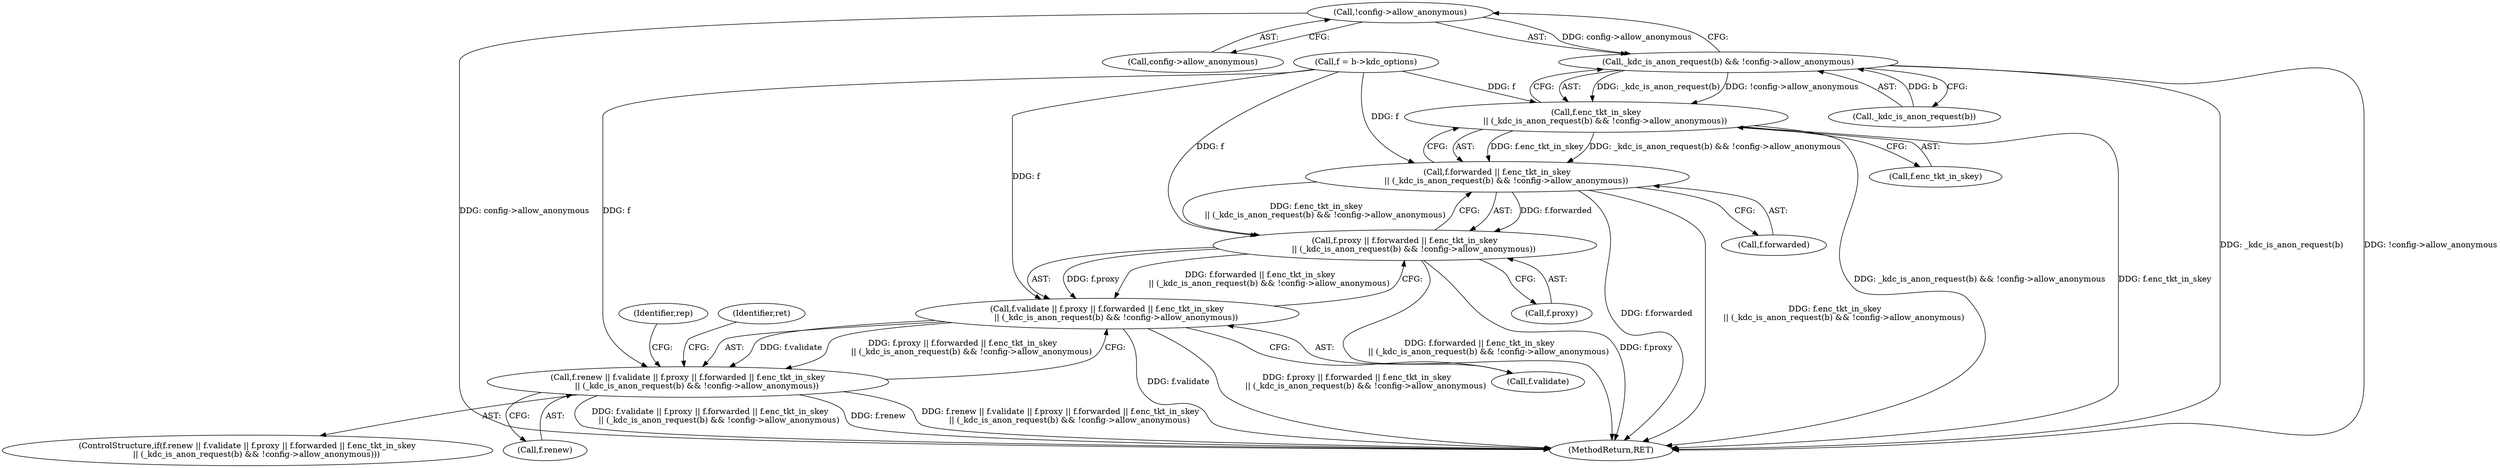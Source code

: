 digraph "0_heimdal_1a6a6e462dc2ac6111f9e02c6852ddec4849b887@pointer" {
"1000985" [label="(Call,!config->allow_anonymous)"];
"1000982" [label="(Call,_kdc_is_anon_request(b) && !config->allow_anonymous)"];
"1000978" [label="(Call,f.enc_tkt_in_skey\n       || (_kdc_is_anon_request(b) && !config->allow_anonymous))"];
"1000974" [label="(Call,f.forwarded || f.enc_tkt_in_skey\n       || (_kdc_is_anon_request(b) && !config->allow_anonymous))"];
"1000970" [label="(Call,f.proxy || f.forwarded || f.enc_tkt_in_skey\n       || (_kdc_is_anon_request(b) && !config->allow_anonymous))"];
"1000966" [label="(Call,f.validate || f.proxy || f.forwarded || f.enc_tkt_in_skey\n       || (_kdc_is_anon_request(b) && !config->allow_anonymous))"];
"1000962" [label="(Call,f.renew || f.validate || f.proxy || f.forwarded || f.enc_tkt_in_skey\n       || (_kdc_is_anon_request(b) && !config->allow_anonymous))"];
"1000967" [label="(Call,f.validate)"];
"1000975" [label="(Call,f.forwarded)"];
"1000961" [label="(ControlStructure,if(f.renew || f.validate || f.proxy || f.forwarded || f.enc_tkt_in_skey\n       || (_kdc_is_anon_request(b) && !config->allow_anonymous)))"];
"1000982" [label="(Call,_kdc_is_anon_request(b) && !config->allow_anonymous)"];
"1000999" [label="(Identifier,rep)"];
"1000986" [label="(Call,config->allow_anonymous)"];
"1000974" [label="(Call,f.forwarded || f.enc_tkt_in_skey\n       || (_kdc_is_anon_request(b) && !config->allow_anonymous))"];
"1000985" [label="(Call,!config->allow_anonymous)"];
"1000991" [label="(Identifier,ret)"];
"1000979" [label="(Call,f.enc_tkt_in_skey)"];
"1000966" [label="(Call,f.validate || f.proxy || f.forwarded || f.enc_tkt_in_skey\n       || (_kdc_is_anon_request(b) && !config->allow_anonymous))"];
"1002698" [label="(MethodReturn,RET)"];
"1000210" [label="(Call,f = b->kdc_options)"];
"1000971" [label="(Call,f.proxy)"];
"1000983" [label="(Call,_kdc_is_anon_request(b))"];
"1000963" [label="(Call,f.renew)"];
"1000970" [label="(Call,f.proxy || f.forwarded || f.enc_tkt_in_skey\n       || (_kdc_is_anon_request(b) && !config->allow_anonymous))"];
"1000962" [label="(Call,f.renew || f.validate || f.proxy || f.forwarded || f.enc_tkt_in_skey\n       || (_kdc_is_anon_request(b) && !config->allow_anonymous))"];
"1000978" [label="(Call,f.enc_tkt_in_skey\n       || (_kdc_is_anon_request(b) && !config->allow_anonymous))"];
"1000985" -> "1000982"  [label="AST: "];
"1000985" -> "1000986"  [label="CFG: "];
"1000986" -> "1000985"  [label="AST: "];
"1000982" -> "1000985"  [label="CFG: "];
"1000985" -> "1002698"  [label="DDG: config->allow_anonymous"];
"1000985" -> "1000982"  [label="DDG: config->allow_anonymous"];
"1000982" -> "1000978"  [label="AST: "];
"1000982" -> "1000983"  [label="CFG: "];
"1000983" -> "1000982"  [label="AST: "];
"1000978" -> "1000982"  [label="CFG: "];
"1000982" -> "1002698"  [label="DDG: _kdc_is_anon_request(b)"];
"1000982" -> "1002698"  [label="DDG: !config->allow_anonymous"];
"1000982" -> "1000978"  [label="DDG: _kdc_is_anon_request(b)"];
"1000982" -> "1000978"  [label="DDG: !config->allow_anonymous"];
"1000983" -> "1000982"  [label="DDG: b"];
"1000978" -> "1000974"  [label="AST: "];
"1000978" -> "1000979"  [label="CFG: "];
"1000979" -> "1000978"  [label="AST: "];
"1000974" -> "1000978"  [label="CFG: "];
"1000978" -> "1002698"  [label="DDG: _kdc_is_anon_request(b) && !config->allow_anonymous"];
"1000978" -> "1002698"  [label="DDG: f.enc_tkt_in_skey"];
"1000978" -> "1000974"  [label="DDG: f.enc_tkt_in_skey"];
"1000978" -> "1000974"  [label="DDG: _kdc_is_anon_request(b) && !config->allow_anonymous"];
"1000210" -> "1000978"  [label="DDG: f"];
"1000974" -> "1000970"  [label="AST: "];
"1000974" -> "1000975"  [label="CFG: "];
"1000975" -> "1000974"  [label="AST: "];
"1000970" -> "1000974"  [label="CFG: "];
"1000974" -> "1002698"  [label="DDG: f.forwarded"];
"1000974" -> "1002698"  [label="DDG: f.enc_tkt_in_skey\n       || (_kdc_is_anon_request(b) && !config->allow_anonymous)"];
"1000974" -> "1000970"  [label="DDG: f.forwarded"];
"1000974" -> "1000970"  [label="DDG: f.enc_tkt_in_skey\n       || (_kdc_is_anon_request(b) && !config->allow_anonymous)"];
"1000210" -> "1000974"  [label="DDG: f"];
"1000970" -> "1000966"  [label="AST: "];
"1000970" -> "1000971"  [label="CFG: "];
"1000971" -> "1000970"  [label="AST: "];
"1000966" -> "1000970"  [label="CFG: "];
"1000970" -> "1002698"  [label="DDG: f.forwarded || f.enc_tkt_in_skey\n       || (_kdc_is_anon_request(b) && !config->allow_anonymous)"];
"1000970" -> "1002698"  [label="DDG: f.proxy"];
"1000970" -> "1000966"  [label="DDG: f.proxy"];
"1000970" -> "1000966"  [label="DDG: f.forwarded || f.enc_tkt_in_skey\n       || (_kdc_is_anon_request(b) && !config->allow_anonymous)"];
"1000210" -> "1000970"  [label="DDG: f"];
"1000966" -> "1000962"  [label="AST: "];
"1000966" -> "1000967"  [label="CFG: "];
"1000967" -> "1000966"  [label="AST: "];
"1000962" -> "1000966"  [label="CFG: "];
"1000966" -> "1002698"  [label="DDG: f.validate"];
"1000966" -> "1002698"  [label="DDG: f.proxy || f.forwarded || f.enc_tkt_in_skey\n       || (_kdc_is_anon_request(b) && !config->allow_anonymous)"];
"1000966" -> "1000962"  [label="DDG: f.validate"];
"1000966" -> "1000962"  [label="DDG: f.proxy || f.forwarded || f.enc_tkt_in_skey\n       || (_kdc_is_anon_request(b) && !config->allow_anonymous)"];
"1000210" -> "1000966"  [label="DDG: f"];
"1000962" -> "1000961"  [label="AST: "];
"1000962" -> "1000963"  [label="CFG: "];
"1000963" -> "1000962"  [label="AST: "];
"1000991" -> "1000962"  [label="CFG: "];
"1000999" -> "1000962"  [label="CFG: "];
"1000962" -> "1002698"  [label="DDG: f.renew || f.validate || f.proxy || f.forwarded || f.enc_tkt_in_skey\n       || (_kdc_is_anon_request(b) && !config->allow_anonymous)"];
"1000962" -> "1002698"  [label="DDG: f.validate || f.proxy || f.forwarded || f.enc_tkt_in_skey\n       || (_kdc_is_anon_request(b) && !config->allow_anonymous)"];
"1000962" -> "1002698"  [label="DDG: f.renew"];
"1000210" -> "1000962"  [label="DDG: f"];
}
